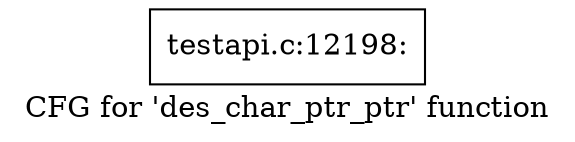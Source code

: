 digraph "CFG for 'des_char_ptr_ptr' function" {
	label="CFG for 'des_char_ptr_ptr' function";

	Node0x46f3900 [shape=record,label="{testapi.c:12198:}"];
}
